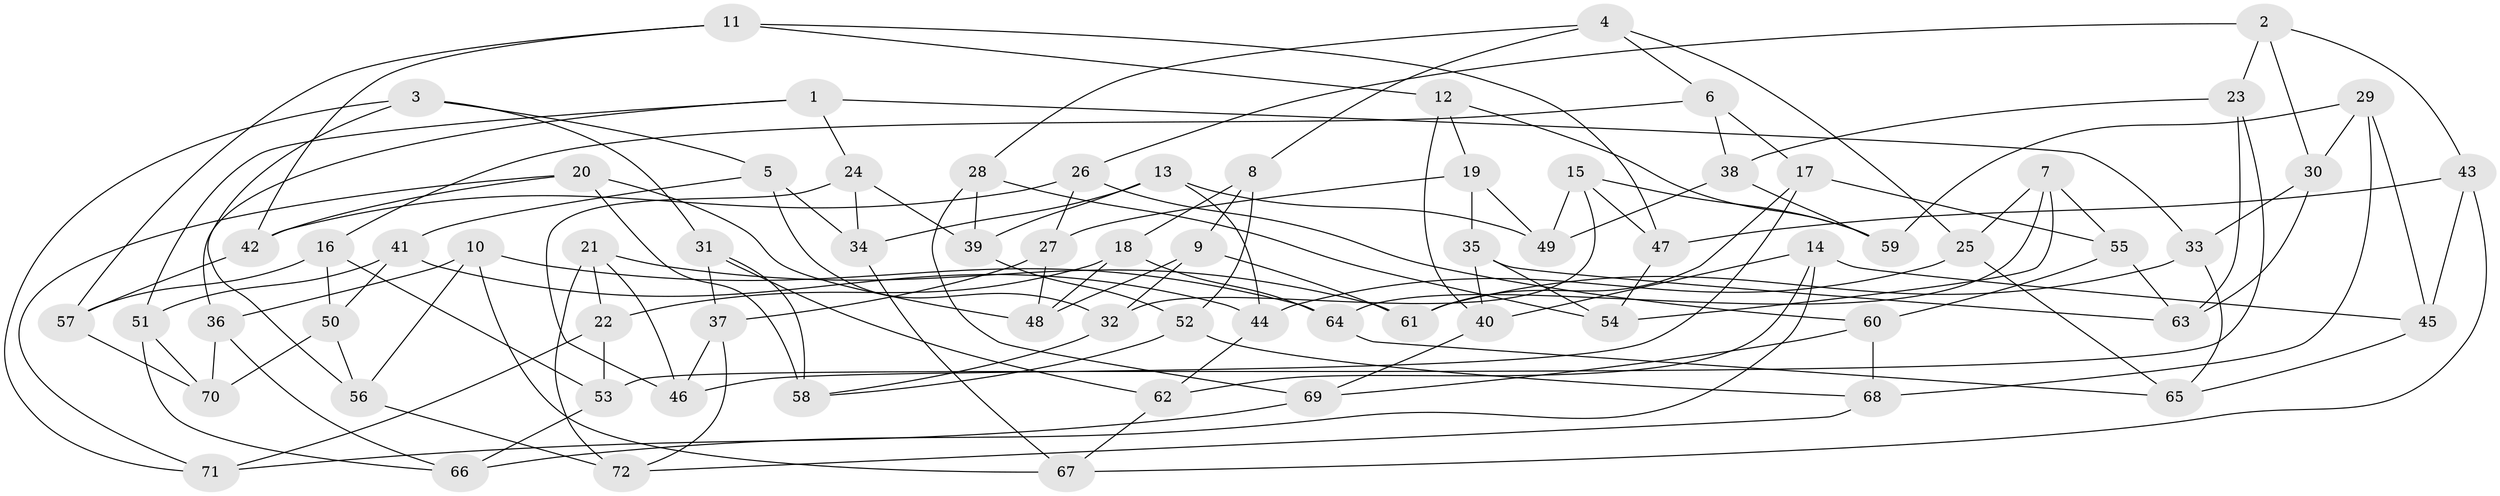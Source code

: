 // Generated by graph-tools (version 1.1) at 2025/58/03/09/25 04:58:15]
// undirected, 72 vertices, 144 edges
graph export_dot {
graph [start="1"]
  node [color=gray90,style=filled];
  1;
  2;
  3;
  4;
  5;
  6;
  7;
  8;
  9;
  10;
  11;
  12;
  13;
  14;
  15;
  16;
  17;
  18;
  19;
  20;
  21;
  22;
  23;
  24;
  25;
  26;
  27;
  28;
  29;
  30;
  31;
  32;
  33;
  34;
  35;
  36;
  37;
  38;
  39;
  40;
  41;
  42;
  43;
  44;
  45;
  46;
  47;
  48;
  49;
  50;
  51;
  52;
  53;
  54;
  55;
  56;
  57;
  58;
  59;
  60;
  61;
  62;
  63;
  64;
  65;
  66;
  67;
  68;
  69;
  70;
  71;
  72;
  1 -- 24;
  1 -- 33;
  1 -- 51;
  1 -- 36;
  2 -- 23;
  2 -- 26;
  2 -- 30;
  2 -- 43;
  3 -- 56;
  3 -- 5;
  3 -- 31;
  3 -- 71;
  4 -- 25;
  4 -- 8;
  4 -- 28;
  4 -- 6;
  5 -- 41;
  5 -- 32;
  5 -- 34;
  6 -- 38;
  6 -- 16;
  6 -- 17;
  7 -- 54;
  7 -- 64;
  7 -- 55;
  7 -- 25;
  8 -- 9;
  8 -- 52;
  8 -- 18;
  9 -- 48;
  9 -- 32;
  9 -- 61;
  10 -- 36;
  10 -- 56;
  10 -- 67;
  10 -- 64;
  11 -- 57;
  11 -- 47;
  11 -- 12;
  11 -- 42;
  12 -- 19;
  12 -- 59;
  12 -- 40;
  13 -- 44;
  13 -- 49;
  13 -- 34;
  13 -- 39;
  14 -- 40;
  14 -- 66;
  14 -- 62;
  14 -- 45;
  15 -- 47;
  15 -- 32;
  15 -- 49;
  15 -- 59;
  16 -- 50;
  16 -- 57;
  16 -- 53;
  17 -- 46;
  17 -- 61;
  17 -- 55;
  18 -- 64;
  18 -- 22;
  18 -- 48;
  19 -- 35;
  19 -- 49;
  19 -- 27;
  20 -- 58;
  20 -- 71;
  20 -- 42;
  20 -- 48;
  21 -- 46;
  21 -- 72;
  21 -- 61;
  21 -- 22;
  22 -- 53;
  22 -- 71;
  23 -- 53;
  23 -- 38;
  23 -- 63;
  24 -- 46;
  24 -- 34;
  24 -- 39;
  25 -- 44;
  25 -- 65;
  26 -- 42;
  26 -- 27;
  26 -- 60;
  27 -- 48;
  27 -- 37;
  28 -- 39;
  28 -- 69;
  28 -- 54;
  29 -- 68;
  29 -- 59;
  29 -- 45;
  29 -- 30;
  30 -- 63;
  30 -- 33;
  31 -- 58;
  31 -- 37;
  31 -- 62;
  32 -- 58;
  33 -- 61;
  33 -- 65;
  34 -- 67;
  35 -- 40;
  35 -- 54;
  35 -- 63;
  36 -- 66;
  36 -- 70;
  37 -- 46;
  37 -- 72;
  38 -- 59;
  38 -- 49;
  39 -- 52;
  40 -- 69;
  41 -- 51;
  41 -- 44;
  41 -- 50;
  42 -- 57;
  43 -- 45;
  43 -- 47;
  43 -- 67;
  44 -- 62;
  45 -- 65;
  47 -- 54;
  50 -- 70;
  50 -- 56;
  51 -- 70;
  51 -- 66;
  52 -- 58;
  52 -- 68;
  53 -- 66;
  55 -- 63;
  55 -- 60;
  56 -- 72;
  57 -- 70;
  60 -- 68;
  60 -- 69;
  62 -- 67;
  64 -- 65;
  68 -- 72;
  69 -- 71;
}
